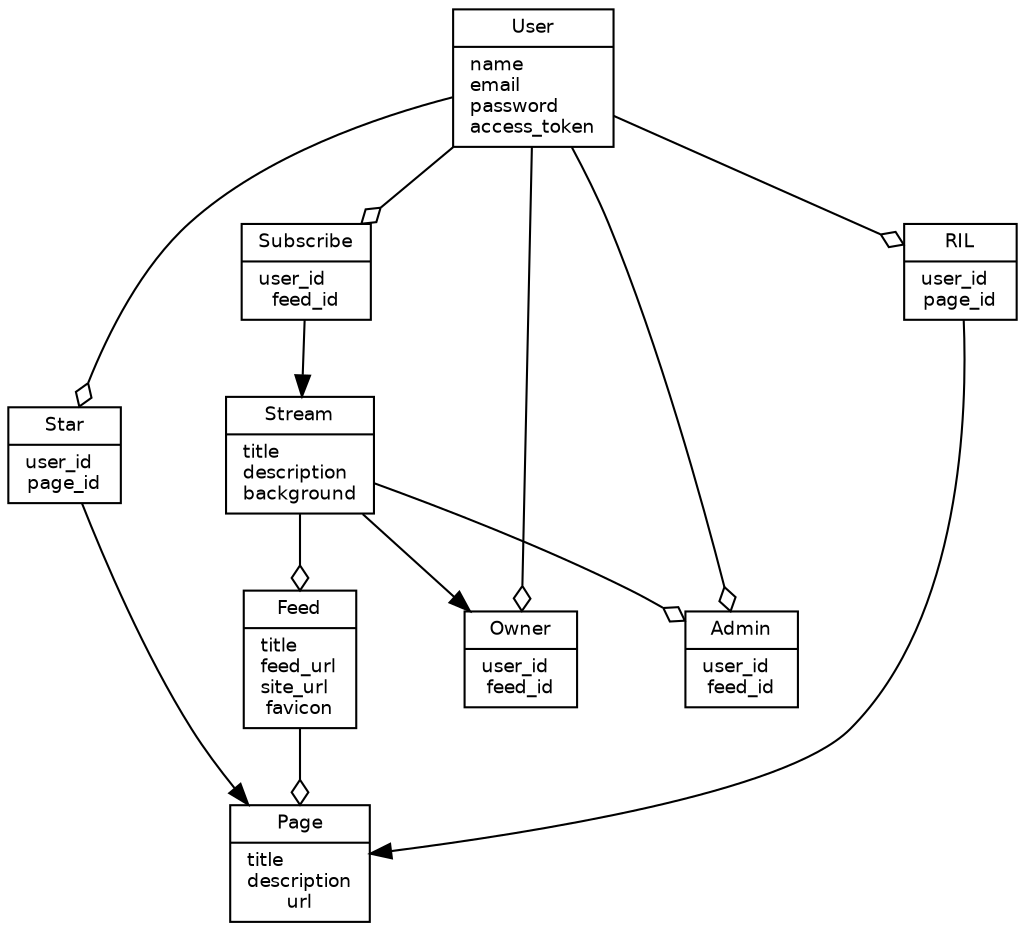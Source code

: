 digraph unific {

  // Dot言語設定
  graph [nodesep = 0.7];
  node [shape = record, height = 0.01,
        fontname = "Helvetica", fontsize = 9];
  edge [arrowtail = onormal, arrowhead = none];

  // モデル
  Stream [label = "{Stream|title\ldescription\lbackground}"];
  Feed   [label = "{Feed|title\lfeed_url\lsite_url\lfavicon}"];
  Page   [label = "{Page|title\ldescription\lurl}"];
  User   [label = "{User|name\lemail\lpassword\laccess_token}"];
  
  //中間モデル
  Star   [label = "{Star|user_id\lpage_id}"]
  RIL    [label = "{RIL|user_id\lpage_id}"]
  Owner  [label = "{Owner|user_id\lfeed_id}"]
  Admin  [label = "{Admin|user_id\lfeed_id}"]
  Subscribe [label = "{Subscribe|user_id\lfeed_id}"]

  // リレーション

  Stream -> Feed[arrowhead=odiamond];
  Feed -> Page[arrowhead=odiamond];

  Stream -> Owner[arrowhead=normal];
  User   -> Owner[arrowhead=odiamond];

  Stream -> Admin[arrowhead=odiamond];
  User   -> Admin[arrowhead=odiamond];

  Subscribe -> Stream[arrowhead=normal];
  User -> Subscribe[arrowhead=odiamond];

  User -> Star[arrowhead=odiamond];
  Star -> Page[arrowhead=normal];

  User -> RIL[arrowhead=odiamond];
  RIL -> Page[arrowhead=normal];


}